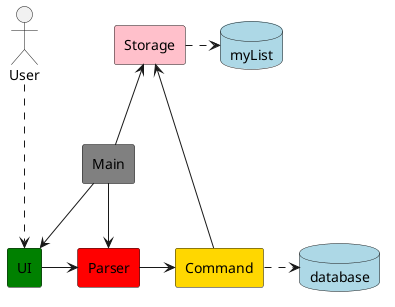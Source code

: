 @startuml

skinparam componentStyle rectangle

actor User
database myList #lightblue
database database #lightblue

component UI #green
component Parser #red
component Main #gray
component Storage #pink
component Command #gold

User -down.-> UI
UI -right-> Parser

Main -down-> Parser
Main -down-> UI
Main -up-> Storage

Command -down-> Storage
Parser -right-> Command

Command -right.-> database
Storage -right.-> myList

@enduml

